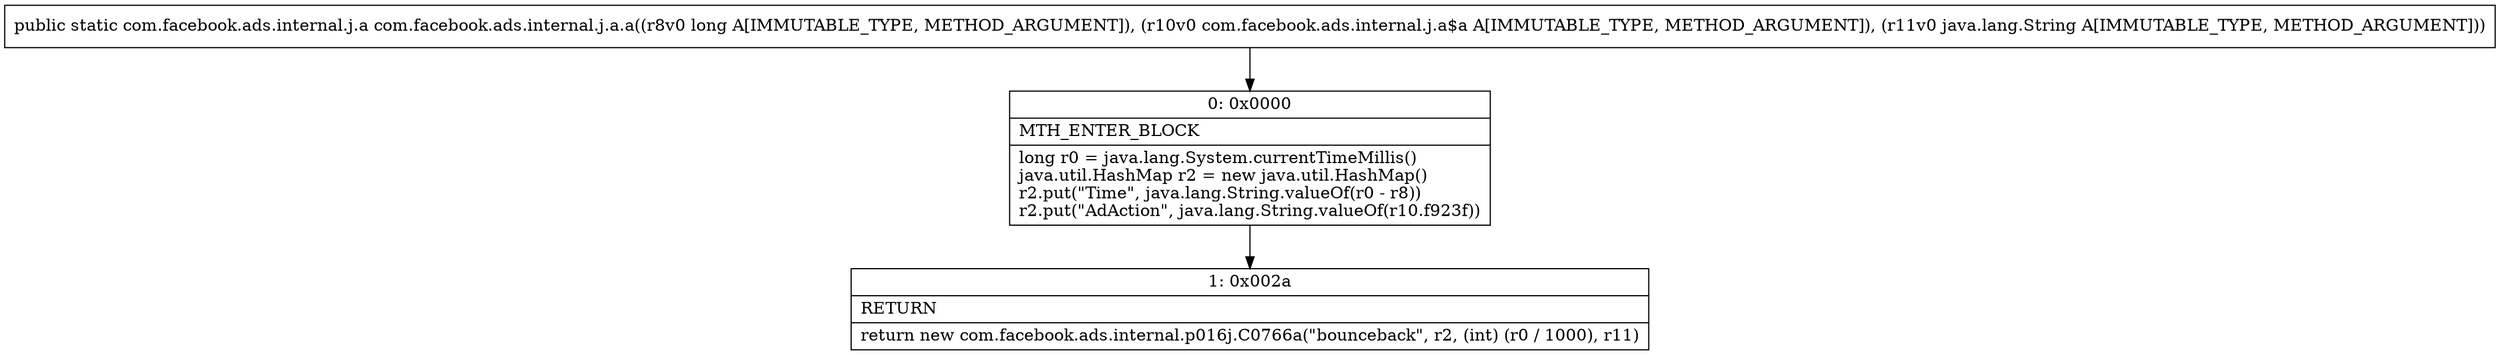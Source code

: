 digraph "CFG forcom.facebook.ads.internal.j.a.a(JLcom\/facebook\/ads\/internal\/j\/a$a;Ljava\/lang\/String;)Lcom\/facebook\/ads\/internal\/j\/a;" {
Node_0 [shape=record,label="{0\:\ 0x0000|MTH_ENTER_BLOCK\l|long r0 = java.lang.System.currentTimeMillis()\ljava.util.HashMap r2 = new java.util.HashMap()\lr2.put(\"Time\", java.lang.String.valueOf(r0 \- r8))\lr2.put(\"AdAction\", java.lang.String.valueOf(r10.f923f))\l}"];
Node_1 [shape=record,label="{1\:\ 0x002a|RETURN\l|return new com.facebook.ads.internal.p016j.C0766a(\"bounceback\", r2, (int) (r0 \/ 1000), r11)\l}"];
MethodNode[shape=record,label="{public static com.facebook.ads.internal.j.a com.facebook.ads.internal.j.a.a((r8v0 long A[IMMUTABLE_TYPE, METHOD_ARGUMENT]), (r10v0 com.facebook.ads.internal.j.a$a A[IMMUTABLE_TYPE, METHOD_ARGUMENT]), (r11v0 java.lang.String A[IMMUTABLE_TYPE, METHOD_ARGUMENT])) }"];
MethodNode -> Node_0;
Node_0 -> Node_1;
}

